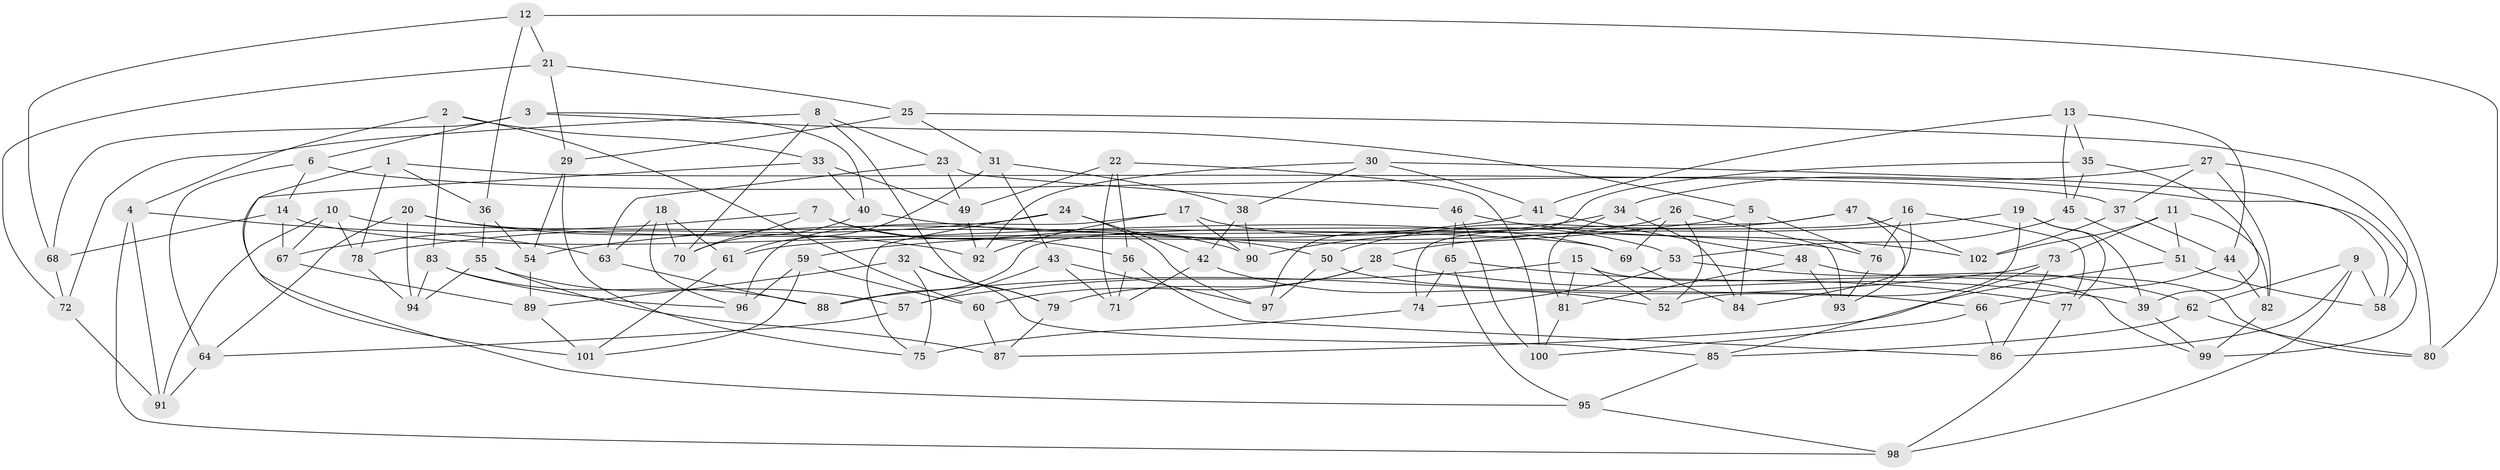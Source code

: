 // Generated by graph-tools (version 1.1) at 2025/59/03/09/25 04:59:21]
// undirected, 102 vertices, 204 edges
graph export_dot {
graph [start="1"]
  node [color=gray90,style=filled];
  1;
  2;
  3;
  4;
  5;
  6;
  7;
  8;
  9;
  10;
  11;
  12;
  13;
  14;
  15;
  16;
  17;
  18;
  19;
  20;
  21;
  22;
  23;
  24;
  25;
  26;
  27;
  28;
  29;
  30;
  31;
  32;
  33;
  34;
  35;
  36;
  37;
  38;
  39;
  40;
  41;
  42;
  43;
  44;
  45;
  46;
  47;
  48;
  49;
  50;
  51;
  52;
  53;
  54;
  55;
  56;
  57;
  58;
  59;
  60;
  61;
  62;
  63;
  64;
  65;
  66;
  67;
  68;
  69;
  70;
  71;
  72;
  73;
  74;
  75;
  76;
  77;
  78;
  79;
  80;
  81;
  82;
  83;
  84;
  85;
  86;
  87;
  88;
  89;
  90;
  91;
  92;
  93;
  94;
  95;
  96;
  97;
  98;
  99;
  100;
  101;
  102;
  1 -- 78;
  1 -- 95;
  1 -- 36;
  1 -- 37;
  2 -- 4;
  2 -- 33;
  2 -- 60;
  2 -- 83;
  3 -- 6;
  3 -- 40;
  3 -- 5;
  3 -- 68;
  4 -- 98;
  4 -- 91;
  4 -- 63;
  5 -- 84;
  5 -- 76;
  5 -- 54;
  6 -- 64;
  6 -- 14;
  6 -- 58;
  7 -- 56;
  7 -- 67;
  7 -- 70;
  7 -- 90;
  8 -- 72;
  8 -- 70;
  8 -- 79;
  8 -- 23;
  9 -- 58;
  9 -- 62;
  9 -- 86;
  9 -- 98;
  10 -- 78;
  10 -- 91;
  10 -- 69;
  10 -- 67;
  11 -- 73;
  11 -- 102;
  11 -- 51;
  11 -- 82;
  12 -- 21;
  12 -- 80;
  12 -- 68;
  12 -- 36;
  13 -- 45;
  13 -- 41;
  13 -- 44;
  13 -- 35;
  14 -- 69;
  14 -- 68;
  14 -- 67;
  15 -- 99;
  15 -- 57;
  15 -- 81;
  15 -- 52;
  16 -- 88;
  16 -- 76;
  16 -- 77;
  16 -- 84;
  17 -- 96;
  17 -- 53;
  17 -- 90;
  17 -- 92;
  18 -- 61;
  18 -- 70;
  18 -- 96;
  18 -- 63;
  19 -- 52;
  19 -- 39;
  19 -- 28;
  19 -- 77;
  20 -- 94;
  20 -- 64;
  20 -- 76;
  20 -- 92;
  21 -- 25;
  21 -- 29;
  21 -- 72;
  22 -- 49;
  22 -- 71;
  22 -- 100;
  22 -- 56;
  23 -- 63;
  23 -- 49;
  23 -- 46;
  24 -- 75;
  24 -- 78;
  24 -- 97;
  24 -- 42;
  25 -- 29;
  25 -- 80;
  25 -- 31;
  26 -- 69;
  26 -- 61;
  26 -- 52;
  26 -- 93;
  27 -- 34;
  27 -- 58;
  27 -- 82;
  27 -- 37;
  28 -- 79;
  28 -- 60;
  28 -- 39;
  29 -- 54;
  29 -- 75;
  30 -- 38;
  30 -- 99;
  30 -- 41;
  30 -- 92;
  31 -- 38;
  31 -- 61;
  31 -- 43;
  32 -- 75;
  32 -- 89;
  32 -- 79;
  32 -- 85;
  33 -- 49;
  33 -- 101;
  33 -- 40;
  34 -- 81;
  34 -- 84;
  34 -- 90;
  35 -- 97;
  35 -- 39;
  35 -- 45;
  36 -- 55;
  36 -- 54;
  37 -- 44;
  37 -- 102;
  38 -- 90;
  38 -- 42;
  39 -- 99;
  40 -- 70;
  40 -- 50;
  41 -- 48;
  41 -- 59;
  42 -- 52;
  42 -- 71;
  43 -- 71;
  43 -- 97;
  43 -- 57;
  44 -- 66;
  44 -- 82;
  45 -- 51;
  45 -- 53;
  46 -- 65;
  46 -- 100;
  46 -- 102;
  47 -- 93;
  47 -- 102;
  47 -- 74;
  47 -- 50;
  48 -- 81;
  48 -- 93;
  48 -- 80;
  49 -- 92;
  50 -- 66;
  50 -- 97;
  51 -- 87;
  51 -- 58;
  53 -- 74;
  53 -- 62;
  54 -- 89;
  55 -- 87;
  55 -- 57;
  55 -- 94;
  56 -- 71;
  56 -- 86;
  57 -- 64;
  59 -- 96;
  59 -- 101;
  59 -- 60;
  60 -- 87;
  61 -- 101;
  62 -- 85;
  62 -- 80;
  63 -- 88;
  64 -- 91;
  65 -- 74;
  65 -- 77;
  65 -- 95;
  66 -- 100;
  66 -- 86;
  67 -- 89;
  68 -- 72;
  69 -- 84;
  72 -- 91;
  73 -- 86;
  73 -- 88;
  73 -- 85;
  74 -- 75;
  76 -- 93;
  77 -- 98;
  78 -- 94;
  79 -- 87;
  81 -- 100;
  82 -- 99;
  83 -- 94;
  83 -- 96;
  83 -- 88;
  85 -- 95;
  89 -- 101;
  95 -- 98;
}
